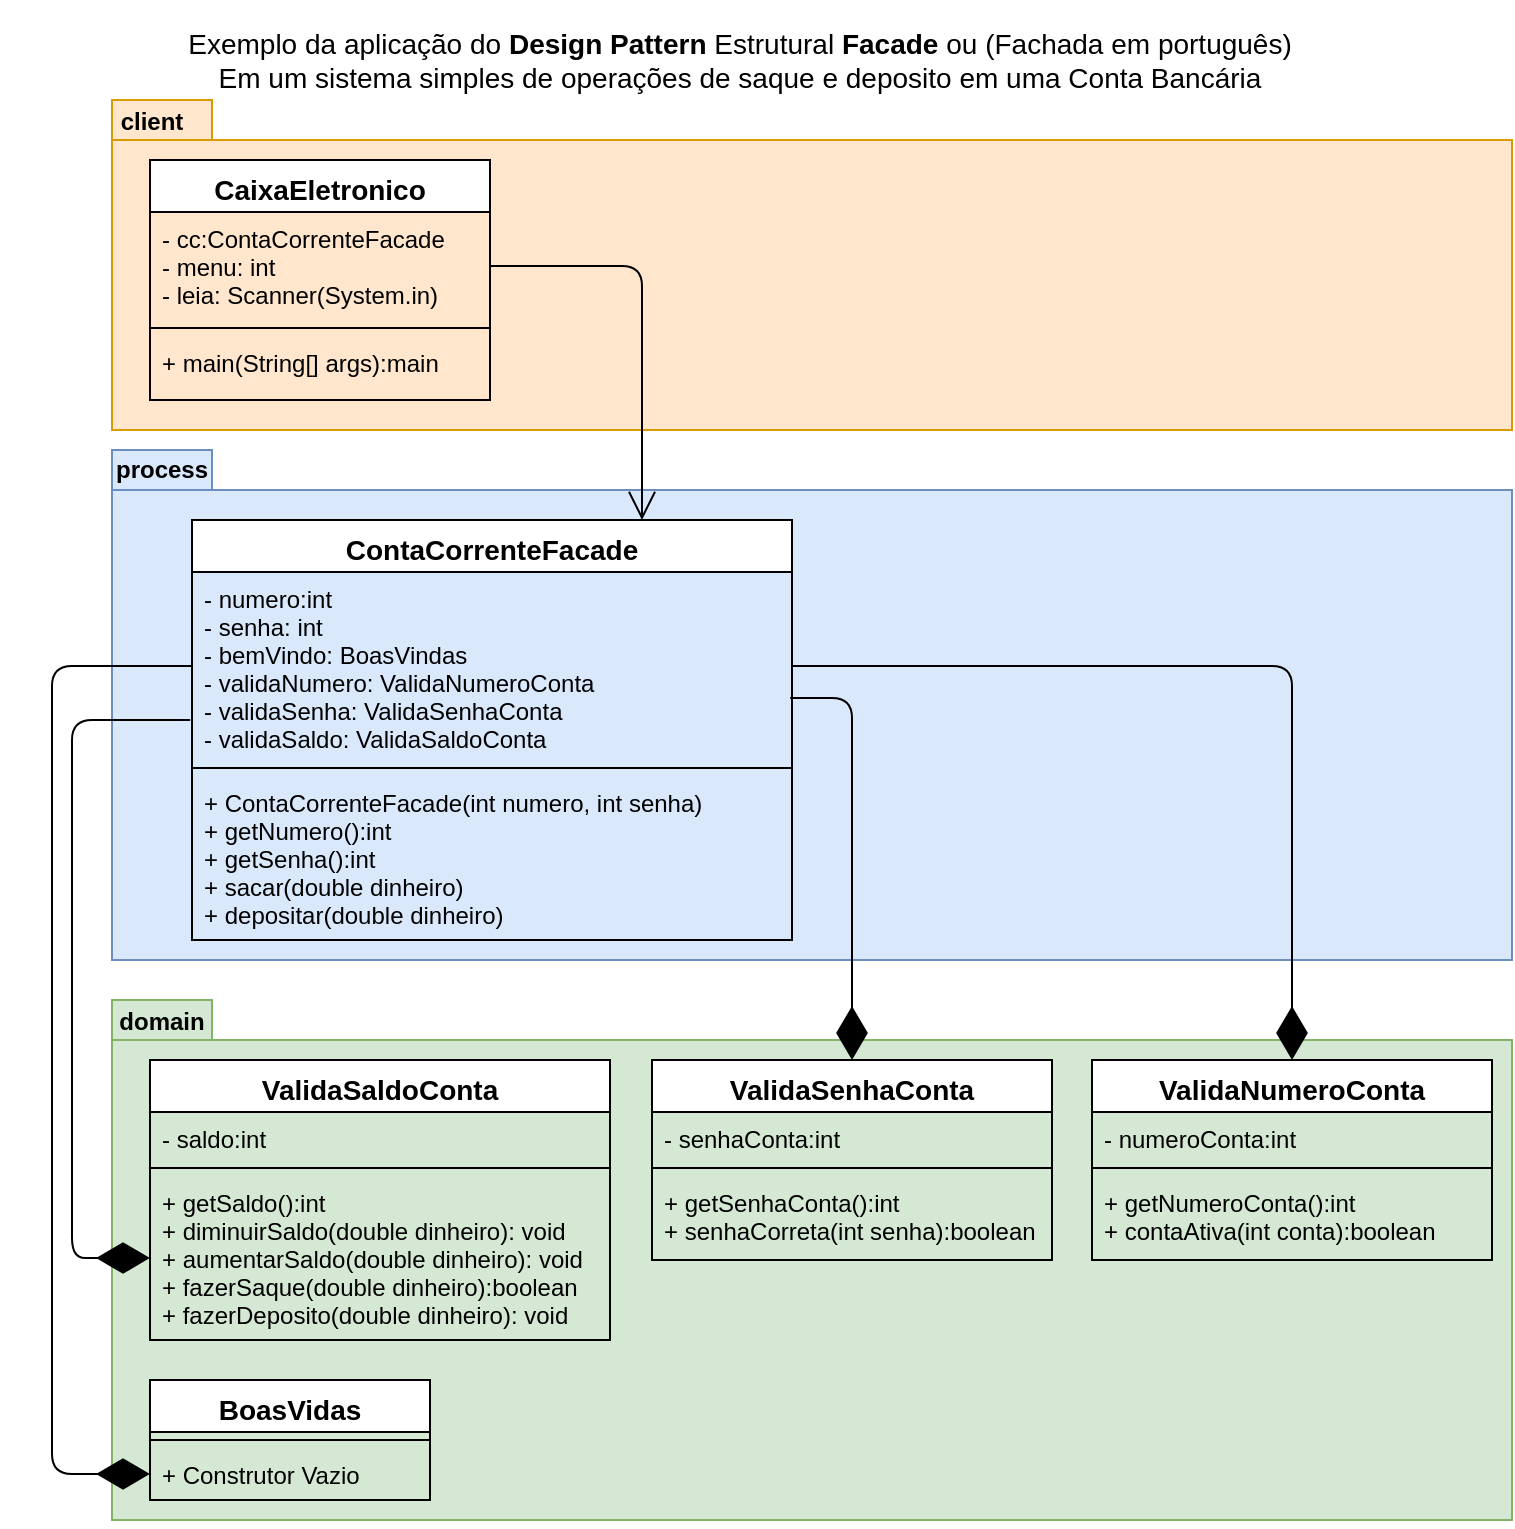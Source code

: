 <mxfile version="14.7.3" type="device"><diagram id="XloSRKELO1eXbACDuSxI" name="Page-1"><mxGraphModel dx="1422" dy="762" grid="1" gridSize="10" guides="1" tooltips="1" connect="1" arrows="1" fold="1" page="1" pageScale="1" pageWidth="827" pageHeight="1169" math="0" shadow="0"><root><mxCell id="0"/><mxCell id="1" parent="0"/><mxCell id="tHH8d-PIlZH4rg0eyKlp-16" value="" style="shape=folder;fontStyle=1;spacingTop=10;tabWidth=50;tabHeight=20;tabPosition=left;html=1;fillColor=#ffe6cc;strokeColor=#d79b00;" vertex="1" parent="1"><mxGeometry x="100" y="80" width="700" height="165" as="geometry"/></mxCell><mxCell id="tHH8d-PIlZH4rg0eyKlp-15" value="" style="shape=folder;fontStyle=1;spacingTop=10;tabWidth=50;tabHeight=20;tabPosition=left;html=1;fillColor=#dae8fc;strokeColor=#6c8ebf;" vertex="1" parent="1"><mxGeometry x="100" y="255" width="700" height="255" as="geometry"/></mxCell><mxCell id="tHH8d-PIlZH4rg0eyKlp-14" value="" style="shape=folder;fontStyle=1;spacingTop=10;tabWidth=50;tabHeight=20;tabPosition=left;html=1;fillColor=#d5e8d4;strokeColor=#82b366;" vertex="1" parent="1"><mxGeometry x="100" y="530" width="700" height="260" as="geometry"/></mxCell><mxCell id="4riBvJrHkRZG1b7JVv8U-1" value="Exemplo da aplicação do &lt;b&gt;Design Pattern&lt;/b&gt; Estrutural &lt;b&gt;Facade &lt;/b&gt;ou (Fachada em português)&lt;br&gt;Em um sistema simples de operações de saque e deposito em uma Conta Bancária" style="text;html=1;strokeColor=none;fillColor=none;align=center;verticalAlign=middle;whiteSpace=wrap;rounded=0;fontSize=14;" parent="1" vertex="1"><mxGeometry x="119" y="30" width="590" height="60" as="geometry"/></mxCell><mxCell id="4riBvJrHkRZG1b7JVv8U-2" value="ContaCorrenteFacade" style="swimlane;fontStyle=1;align=center;verticalAlign=top;childLayout=stackLayout;horizontal=1;startSize=26;horizontalStack=0;resizeParent=1;resizeParentMax=0;resizeLast=0;collapsible=1;marginBottom=0;fontSize=14;" parent="1" vertex="1"><mxGeometry x="140" y="290" width="300" height="210" as="geometry"/></mxCell><mxCell id="4riBvJrHkRZG1b7JVv8U-3" value="- numero:int&#10;- senha: int&#10;- bemVindo: BoasVindas&#10;- validaNumero: ValidaNumeroConta&#10;- validaSenha: ValidaSenhaConta&#10;- validaSaldo: ValidaSaldoConta" style="text;strokeColor=none;fillColor=none;align=left;verticalAlign=top;spacingLeft=4;spacingRight=4;overflow=hidden;rotatable=0;points=[[0,0.5],[1,0.5]];portConstraint=eastwest;" parent="4riBvJrHkRZG1b7JVv8U-2" vertex="1"><mxGeometry y="26" width="300" height="94" as="geometry"/></mxCell><mxCell id="4riBvJrHkRZG1b7JVv8U-4" value="" style="line;strokeWidth=1;fillColor=none;align=left;verticalAlign=middle;spacingTop=-1;spacingLeft=3;spacingRight=3;rotatable=0;labelPosition=right;points=[];portConstraint=eastwest;" parent="4riBvJrHkRZG1b7JVv8U-2" vertex="1"><mxGeometry y="120" width="300" height="8" as="geometry"/></mxCell><mxCell id="4riBvJrHkRZG1b7JVv8U-5" value="+ ContaCorrenteFacade(int numero, int senha)&#10;+ getNumero():int&#10;+ getSenha():int&#10;+ sacar(double dinheiro)&#10;+ depositar(double dinheiro)" style="text;strokeColor=none;fillColor=none;align=left;verticalAlign=top;spacingLeft=4;spacingRight=4;overflow=hidden;rotatable=0;points=[[0,0.5],[1,0.5]];portConstraint=eastwest;" parent="4riBvJrHkRZG1b7JVv8U-2" vertex="1"><mxGeometry y="128" width="300" height="82" as="geometry"/></mxCell><mxCell id="4riBvJrHkRZG1b7JVv8U-6" value="BoasVidas" style="swimlane;fontStyle=1;align=center;verticalAlign=top;childLayout=stackLayout;horizontal=1;startSize=26;horizontalStack=0;resizeParent=1;resizeParentMax=0;resizeLast=0;collapsible=1;marginBottom=0;fontSize=14;" parent="1" vertex="1"><mxGeometry x="119" y="720" width="140" height="60" as="geometry"/></mxCell><mxCell id="4riBvJrHkRZG1b7JVv8U-8" value="" style="line;strokeWidth=1;fillColor=none;align=left;verticalAlign=middle;spacingTop=-1;spacingLeft=3;spacingRight=3;rotatable=0;labelPosition=right;points=[];portConstraint=eastwest;" parent="4riBvJrHkRZG1b7JVv8U-6" vertex="1"><mxGeometry y="26" width="140" height="8" as="geometry"/></mxCell><mxCell id="4riBvJrHkRZG1b7JVv8U-9" value="+ Construtor Vazio" style="text;strokeColor=none;fillColor=none;align=left;verticalAlign=top;spacingLeft=4;spacingRight=4;overflow=hidden;rotatable=0;points=[[0,0.5],[1,0.5]];portConstraint=eastwest;" parent="4riBvJrHkRZG1b7JVv8U-6" vertex="1"><mxGeometry y="34" width="140" height="26" as="geometry"/></mxCell><mxCell id="4riBvJrHkRZG1b7JVv8U-16" value="ValidaNumeroConta" style="swimlane;fontStyle=1;align=center;verticalAlign=top;childLayout=stackLayout;horizontal=1;startSize=26;horizontalStack=0;resizeParent=1;resizeParentMax=0;resizeLast=0;collapsible=1;marginBottom=0;fontSize=14;" parent="1" vertex="1"><mxGeometry x="590" y="560" width="200" height="100" as="geometry"/></mxCell><mxCell id="4riBvJrHkRZG1b7JVv8U-17" value="- numeroConta:int" style="text;strokeColor=none;fillColor=none;align=left;verticalAlign=top;spacingLeft=4;spacingRight=4;overflow=hidden;rotatable=0;points=[[0,0.5],[1,0.5]];portConstraint=eastwest;" parent="4riBvJrHkRZG1b7JVv8U-16" vertex="1"><mxGeometry y="26" width="200" height="24" as="geometry"/></mxCell><mxCell id="4riBvJrHkRZG1b7JVv8U-18" value="" style="line;strokeWidth=1;fillColor=none;align=left;verticalAlign=middle;spacingTop=-1;spacingLeft=3;spacingRight=3;rotatable=0;labelPosition=right;points=[];portConstraint=eastwest;" parent="4riBvJrHkRZG1b7JVv8U-16" vertex="1"><mxGeometry y="50" width="200" height="8" as="geometry"/></mxCell><mxCell id="4riBvJrHkRZG1b7JVv8U-19" value="+ getNumeroConta():int&#10;+ contaAtiva(int conta):boolean" style="text;strokeColor=none;fillColor=none;align=left;verticalAlign=top;spacingLeft=4;spacingRight=4;overflow=hidden;rotatable=0;points=[[0,0.5],[1,0.5]];portConstraint=eastwest;" parent="4riBvJrHkRZG1b7JVv8U-16" vertex="1"><mxGeometry y="58" width="200" height="42" as="geometry"/></mxCell><mxCell id="4riBvJrHkRZG1b7JVv8U-20" value="ValidaSenhaConta" style="swimlane;fontStyle=1;align=center;verticalAlign=top;childLayout=stackLayout;horizontal=1;startSize=26;horizontalStack=0;resizeParent=1;resizeParentMax=0;resizeLast=0;collapsible=1;marginBottom=0;fontSize=14;" parent="1" vertex="1"><mxGeometry x="370" y="560" width="200" height="100" as="geometry"/></mxCell><mxCell id="4riBvJrHkRZG1b7JVv8U-21" value="- senhaConta:int" style="text;strokeColor=none;fillColor=none;align=left;verticalAlign=top;spacingLeft=4;spacingRight=4;overflow=hidden;rotatable=0;points=[[0,0.5],[1,0.5]];portConstraint=eastwest;" parent="4riBvJrHkRZG1b7JVv8U-20" vertex="1"><mxGeometry y="26" width="200" height="24" as="geometry"/></mxCell><mxCell id="4riBvJrHkRZG1b7JVv8U-22" value="" style="line;strokeWidth=1;fillColor=none;align=left;verticalAlign=middle;spacingTop=-1;spacingLeft=3;spacingRight=3;rotatable=0;labelPosition=right;points=[];portConstraint=eastwest;" parent="4riBvJrHkRZG1b7JVv8U-20" vertex="1"><mxGeometry y="50" width="200" height="8" as="geometry"/></mxCell><mxCell id="4riBvJrHkRZG1b7JVv8U-23" value="+ getSenhaConta():int&#10;+ senhaCorreta(int senha):boolean" style="text;strokeColor=none;fillColor=none;align=left;verticalAlign=top;spacingLeft=4;spacingRight=4;overflow=hidden;rotatable=0;points=[[0,0.5],[1,0.5]];portConstraint=eastwest;" parent="4riBvJrHkRZG1b7JVv8U-20" vertex="1"><mxGeometry y="58" width="200" height="42" as="geometry"/></mxCell><mxCell id="tHH8d-PIlZH4rg0eyKlp-1" value="CaixaEletronico" style="swimlane;fontStyle=1;align=center;verticalAlign=top;childLayout=stackLayout;horizontal=1;startSize=26;horizontalStack=0;resizeParent=1;resizeParentMax=0;resizeLast=0;collapsible=1;marginBottom=0;fontSize=14;" vertex="1" parent="1"><mxGeometry x="119" y="110" width="170" height="120" as="geometry"/></mxCell><mxCell id="tHH8d-PIlZH4rg0eyKlp-2" value="- cc:ContaCorrenteFacade&#10;- menu: int&#10;- leia: Scanner(System.in)" style="text;strokeColor=none;fillColor=none;align=left;verticalAlign=top;spacingLeft=4;spacingRight=4;overflow=hidden;rotatable=0;points=[[0,0.5],[1,0.5]];portConstraint=eastwest;" vertex="1" parent="tHH8d-PIlZH4rg0eyKlp-1"><mxGeometry y="26" width="170" height="54" as="geometry"/></mxCell><mxCell id="tHH8d-PIlZH4rg0eyKlp-3" value="" style="line;strokeWidth=1;fillColor=none;align=left;verticalAlign=middle;spacingTop=-1;spacingLeft=3;spacingRight=3;rotatable=0;labelPosition=right;points=[];portConstraint=eastwest;" vertex="1" parent="tHH8d-PIlZH4rg0eyKlp-1"><mxGeometry y="80" width="170" height="8" as="geometry"/></mxCell><mxCell id="tHH8d-PIlZH4rg0eyKlp-4" value="+ main(String[] args):main" style="text;strokeColor=none;fillColor=none;align=left;verticalAlign=top;spacingLeft=4;spacingRight=4;overflow=hidden;rotatable=0;points=[[0,0.5],[1,0.5]];portConstraint=eastwest;" vertex="1" parent="tHH8d-PIlZH4rg0eyKlp-1"><mxGeometry y="88" width="170" height="32" as="geometry"/></mxCell><mxCell id="tHH8d-PIlZH4rg0eyKlp-5" value="ValidaSaldoConta" style="swimlane;fontStyle=1;align=center;verticalAlign=top;childLayout=stackLayout;horizontal=1;startSize=26;horizontalStack=0;resizeParent=1;resizeParentMax=0;resizeLast=0;collapsible=1;marginBottom=0;fontSize=14;" vertex="1" parent="1"><mxGeometry x="119" y="560" width="230" height="140" as="geometry"/></mxCell><mxCell id="tHH8d-PIlZH4rg0eyKlp-6" value="- saldo:int" style="text;strokeColor=none;fillColor=none;align=left;verticalAlign=top;spacingLeft=4;spacingRight=4;overflow=hidden;rotatable=0;points=[[0,0.5],[1,0.5]];portConstraint=eastwest;" vertex="1" parent="tHH8d-PIlZH4rg0eyKlp-5"><mxGeometry y="26" width="230" height="24" as="geometry"/></mxCell><mxCell id="tHH8d-PIlZH4rg0eyKlp-7" value="" style="line;strokeWidth=1;fillColor=none;align=left;verticalAlign=middle;spacingTop=-1;spacingLeft=3;spacingRight=3;rotatable=0;labelPosition=right;points=[];portConstraint=eastwest;" vertex="1" parent="tHH8d-PIlZH4rg0eyKlp-5"><mxGeometry y="50" width="230" height="8" as="geometry"/></mxCell><mxCell id="tHH8d-PIlZH4rg0eyKlp-8" value="+ getSaldo():int&#10;+ diminuirSaldo(double dinheiro): void&#10;+ aumentarSaldo(double dinheiro): void&#10;+ fazerSaque(double dinheiro):boolean&#10;+ fazerDeposito(double dinheiro): void" style="text;strokeColor=none;fillColor=none;align=left;verticalAlign=top;spacingLeft=4;spacingRight=4;overflow=hidden;rotatable=0;points=[[0,0.5],[1,0.5]];portConstraint=eastwest;" vertex="1" parent="tHH8d-PIlZH4rg0eyKlp-5"><mxGeometry y="58" width="230" height="82" as="geometry"/></mxCell><mxCell id="tHH8d-PIlZH4rg0eyKlp-9" value="" style="endArrow=diamondThin;endFill=1;endSize=24;html=1;exitX=0;exitY=0.5;exitDx=0;exitDy=0;edgeStyle=orthogonalEdgeStyle;entryX=0;entryY=0.5;entryDx=0;entryDy=0;" edge="1" parent="1" source="4riBvJrHkRZG1b7JVv8U-3" target="4riBvJrHkRZG1b7JVv8U-9"><mxGeometry width="160" relative="1" as="geometry"><mxPoint x="330" y="490" as="sourcePoint"/><mxPoint x="490" y="490" as="targetPoint"/><Array as="points"><mxPoint x="70" y="363"/><mxPoint x="70" y="767"/></Array></mxGeometry></mxCell><mxCell id="tHH8d-PIlZH4rg0eyKlp-10" value="" style="endArrow=diamondThin;endFill=1;endSize=24;html=1;edgeStyle=orthogonalEdgeStyle;entryX=0;entryY=0.5;entryDx=0;entryDy=0;exitX=-0.003;exitY=0.787;exitDx=0;exitDy=0;exitPerimeter=0;" edge="1" parent="1" source="4riBvJrHkRZG1b7JVv8U-3" target="tHH8d-PIlZH4rg0eyKlp-8"><mxGeometry width="160" relative="1" as="geometry"><mxPoint x="110" y="390" as="sourcePoint"/><mxPoint x="129" y="777" as="targetPoint"/><Array as="points"><mxPoint x="80" y="390"/><mxPoint x="80" y="659"/></Array></mxGeometry></mxCell><mxCell id="tHH8d-PIlZH4rg0eyKlp-11" value="" style="endArrow=diamondThin;endFill=1;endSize=24;html=1;edgeStyle=orthogonalEdgeStyle;exitX=1;exitY=0.5;exitDx=0;exitDy=0;" edge="1" parent="1" source="4riBvJrHkRZG1b7JVv8U-3" target="4riBvJrHkRZG1b7JVv8U-16"><mxGeometry width="160" relative="1" as="geometry"><mxPoint x="530" y="360" as="sourcePoint"/><mxPoint x="629" y="469.02" as="targetPoint"/><Array as="points"><mxPoint x="690" y="363"/></Array></mxGeometry></mxCell><mxCell id="tHH8d-PIlZH4rg0eyKlp-12" value="" style="endArrow=diamondThin;endFill=1;endSize=24;html=1;edgeStyle=orthogonalEdgeStyle;exitX=0.997;exitY=0.67;exitDx=0;exitDy=0;entryX=0.5;entryY=0;entryDx=0;entryDy=0;exitPerimeter=0;" edge="1" parent="1" source="4riBvJrHkRZG1b7JVv8U-3" target="4riBvJrHkRZG1b7JVv8U-20"><mxGeometry width="160" relative="1" as="geometry"><mxPoint x="429" y="373" as="sourcePoint"/><mxPoint x="700" y="570" as="targetPoint"/><Array as="points"><mxPoint x="470" y="379"/></Array></mxGeometry></mxCell><mxCell id="tHH8d-PIlZH4rg0eyKlp-17" value="client" style="text;align=center;fontStyle=1;verticalAlign=middle;spacingLeft=3;spacingRight=3;strokeColor=none;rotatable=0;points=[[0,0.5],[1,0.5]];portConstraint=eastwest;" vertex="1" parent="1"><mxGeometry x="80" y="77" width="80" height="26" as="geometry"/></mxCell><mxCell id="tHH8d-PIlZH4rg0eyKlp-18" value="domain" style="text;align=center;fontStyle=1;verticalAlign=middle;spacingLeft=3;spacingRight=3;strokeColor=none;rotatable=0;points=[[0,0.5],[1,0.5]];portConstraint=eastwest;" vertex="1" parent="1"><mxGeometry x="85" y="527" width="80" height="26" as="geometry"/></mxCell><mxCell id="tHH8d-PIlZH4rg0eyKlp-19" value="process" style="text;align=center;fontStyle=1;verticalAlign=middle;spacingLeft=3;spacingRight=3;strokeColor=none;rotatable=0;points=[[0,0.5],[1,0.5]];portConstraint=eastwest;" vertex="1" parent="1"><mxGeometry x="85" y="251" width="80" height="26" as="geometry"/></mxCell><mxCell id="tHH8d-PIlZH4rg0eyKlp-13" value="" style="endArrow=open;endFill=1;endSize=12;html=1;entryX=0.75;entryY=0;entryDx=0;entryDy=0;exitX=1;exitY=0.5;exitDx=0;exitDy=0;edgeStyle=orthogonalEdgeStyle;" edge="1" parent="1" source="tHH8d-PIlZH4rg0eyKlp-2" target="4riBvJrHkRZG1b7JVv8U-2"><mxGeometry width="160" relative="1" as="geometry"><mxPoint x="330" y="390" as="sourcePoint"/><mxPoint x="490" y="390" as="targetPoint"/></mxGeometry></mxCell></root></mxGraphModel></diagram></mxfile>